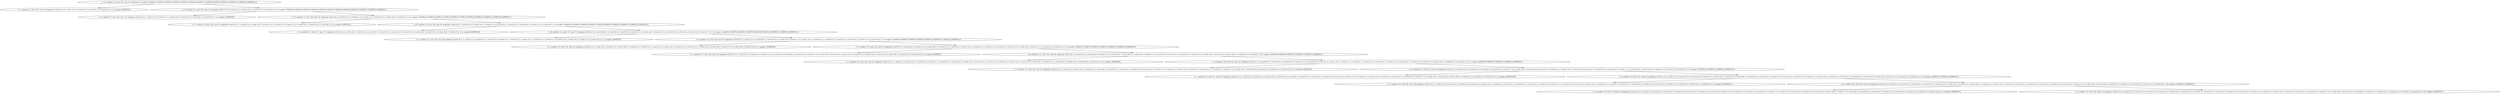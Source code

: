 digraph {
    0 [ label = "n=13, markers=0, start=32, stop=32, haplotype=[], samples=[SAMPLE1,SAMPLE2,SAMPLE3,SAMPLE4,SAMPLE5,SAMPLE6,SAMPLE7,SAMPLE8,SAMPLE9,SAMPLE10,SAMPLE11,SAMPLE12,SAMPLE13]" ]
    1 [ label = "n=1, markers=5, start=30, stop=34, haplotype=[chr9_30_G_T_1,chr9_31_A_C_0,chr9_32_G_T_0,chr9_33_A_C_0,chr9_34_G_T_1], samples=[SAMPLE1]" ]
    2 [ label = "n=12, markers=5, start=30, stop=34, haplotype=[chr9_30_G_T_0,chr9_31_A_C_0,chr9_32_G_T_0,chr9_33_A_C_0,chr9_34_G_T_0], samples=[SAMPLE2,SAMPLE3,SAMPLE4,SAMPLE5,SAMPLE6,SAMPLE7,SAMPLE8,SAMPLE9,SAMPLE10,SAMPLE11,SAMPLE12,SAMPLE13]" ]
    3 [ label = "n=1, markers=7, start=29, stop=35, haplotype=[chr9_29_A_C_1,chr9_30_G_T_0,chr9_31_A_C_0,chr9_32_G_T_0,chr9_33_A_C_0,chr9_34_G_T_0,chr9_35_A_C_1], samples=[SAMPLE2]" ]
    4 [ label = "n=11, markers=7, start=29, stop=35, haplotype=[chr9_29_A_C_0,chr9_30_G_T_0,chr9_31_A_C_0,chr9_32_G_T_0,chr9_33_A_C_0,chr9_34_G_T_0,chr9_35_A_C_0], samples=[SAMPLE3,SAMPLE4,SAMPLE5,SAMPLE6,SAMPLE7,SAMPLE8,SAMPLE9,SAMPLE10,SAMPLE11,SAMPLE12,SAMPLE13]" ]
    5 [ label = "n=1, markers=9, start=28, stop=36, haplotype=[chr9_28_G_T_1,chr9_29_A_C_0,chr9_30_G_T_0,chr9_31_A_C_0,chr9_32_G_T_0,chr9_33_A_C_0,chr9_34_G_T_0,chr9_35_A_C_0,chr9_36_G_T_1], samples=[SAMPLE3]" ]
    6 [ label = "n=10, markers=9, start=28, stop=36, haplotype=[chr9_28_G_T_0,chr9_29_A_C_0,chr9_30_G_T_0,chr9_31_A_C_0,chr9_32_G_T_0,chr9_33_A_C_0,chr9_34_G_T_0,chr9_35_A_C_0,chr9_36_G_T_0], samples=[SAMPLE4,SAMPLE5,SAMPLE6,SAMPLE7,SAMPLE8,SAMPLE9,SAMPLE10,SAMPLE11,SAMPLE12,SAMPLE13]" ]
    7 [ label = "n=1, markers=11, start=27, stop=37, haplotype=[chr9_27_A_C_1,chr9_28_G_T_0,chr9_29_A_C_0,chr9_30_G_T_0,chr9_31_A_C_0,chr9_32_G_T_0,chr9_33_A_C_0,chr9_34_G_T_0,chr9_35_A_C_0,chr9_36_G_T_0,chr9_37_A_C_1], samples=[SAMPLE4]" ]
    8 [ label = "n=9, markers=11, start=27, stop=37, haplotype=[chr9_27_A_C_0,chr9_28_G_T_0,chr9_29_A_C_0,chr9_30_G_T_0,chr9_31_A_C_0,chr9_32_G_T_0,chr9_33_A_C_0,chr9_34_G_T_0,chr9_35_A_C_0,chr9_36_G_T_0,chr9_37_A_C_0], samples=[SAMPLE5,SAMPLE6,SAMPLE7,SAMPLE8,SAMPLE9,SAMPLE10,SAMPLE11,SAMPLE12,SAMPLE13]" ]
    9 [ label = "n=1, markers=13, start=26, stop=38, haplotype=[chr9_26_G_T_1,chr9_27_A_C_0,chr9_28_G_T_0,chr9_29_A_C_0,chr9_30_G_T_0,chr9_31_A_C_0,chr9_32_G_T_0,chr9_33_A_C_0,chr9_34_G_T_0,chr9_35_A_C_0,chr9_36_G_T_0,chr9_37_A_C_0,chr9_38_G_T_1], samples=[SAMPLE5]" ]
    10 [ label = "n=8, markers=13, start=26, stop=38, haplotype=[chr9_26_G_T_0,chr9_27_A_C_0,chr9_28_G_T_0,chr9_29_A_C_0,chr9_30_G_T_0,chr9_31_A_C_0,chr9_32_G_T_0,chr9_33_A_C_0,chr9_34_G_T_0,chr9_35_A_C_0,chr9_36_G_T_0,chr9_37_A_C_0,chr9_38_G_T_0], samples=[SAMPLE6,SAMPLE7,SAMPLE8,SAMPLE9,SAMPLE10,SAMPLE11,SAMPLE12,SAMPLE13]" ]
    11 [ label = "n=1, markers=15, start=25, stop=39, haplotype=[chr9_25_A_C_1,chr9_26_G_T_0,chr9_27_A_C_0,chr9_28_G_T_0,chr9_29_A_C_0,chr9_30_G_T_0,chr9_31_A_C_0,chr9_32_G_T_0,chr9_33_A_C_0,chr9_34_G_T_0,chr9_35_A_C_0,chr9_36_G_T_0,chr9_37_A_C_0,chr9_38_G_T_0,chr9_39_A_C_1], samples=[SAMPLE6]" ]
    12 [ label = "n=7, markers=15, start=25, stop=39, haplotype=[chr9_25_A_C_0,chr9_26_G_T_0,chr9_27_A_C_0,chr9_28_G_T_0,chr9_29_A_C_0,chr9_30_G_T_0,chr9_31_A_C_0,chr9_32_G_T_0,chr9_33_A_C_0,chr9_34_G_T_0,chr9_35_A_C_0,chr9_36_G_T_0,chr9_37_A_C_0,chr9_38_G_T_0,chr9_39_A_C_0], samples=[SAMPLE7,SAMPLE8,SAMPLE9,SAMPLE10,SAMPLE11,SAMPLE12,SAMPLE13]" ]
    13 [ label = "n=1, markers=17, start=24, stop=40, haplotype=[chr9_24_G_T_1,chr9_25_A_C_0,chr9_26_G_T_0,chr9_27_A_C_0,chr9_28_G_T_0,chr9_29_A_C_0,chr9_30_G_T_0,chr9_31_A_C_0,chr9_32_G_T_0,chr9_33_A_C_0,chr9_34_G_T_0,chr9_35_A_C_0,chr9_36_G_T_0,chr9_37_A_C_0,chr9_38_G_T_0,chr9_39_A_C_0,chr9_40_G_T_1], samples=[SAMPLE7]" ]
    14 [ label = "n=6, markers=17, start=24, stop=40, haplotype=[chr9_24_G_T_0,chr9_25_A_C_0,chr9_26_G_T_0,chr9_27_A_C_0,chr9_28_G_T_0,chr9_29_A_C_0,chr9_30_G_T_0,chr9_31_A_C_0,chr9_32_G_T_0,chr9_33_A_C_0,chr9_34_G_T_0,chr9_35_A_C_0,chr9_36_G_T_0,chr9_37_A_C_0,chr9_38_G_T_0,chr9_39_A_C_0,chr9_40_G_T_0], samples=[SAMPLE8,SAMPLE9,SAMPLE10,SAMPLE11,SAMPLE12,SAMPLE13]" ]
    15 [ label = "n=1, markers=19, start=23, stop=41, haplotype=[chr9_23_A_C_1,chr9_24_G_T_0,chr9_25_A_C_0,chr9_26_G_T_0,chr9_27_A_C_0,chr9_28_G_T_0,chr9_29_A_C_0,chr9_30_G_T_0,chr9_31_A_C_0,chr9_32_G_T_0,chr9_33_A_C_0,chr9_34_G_T_0,chr9_35_A_C_0,chr9_36_G_T_0,chr9_37_A_C_0,chr9_38_G_T_0,chr9_39_A_C_0,chr9_40_G_T_0,chr9_41_A_C_1], samples=[SAMPLE8]" ]
    16 [ label = "n=5, markers=19, start=23, stop=41, haplotype=[chr9_23_A_C_0,chr9_24_G_T_0,chr9_25_A_C_0,chr9_26_G_T_0,chr9_27_A_C_0,chr9_28_G_T_0,chr9_29_A_C_0,chr9_30_G_T_0,chr9_31_A_C_0,chr9_32_G_T_0,chr9_33_A_C_0,chr9_34_G_T_0,chr9_35_A_C_0,chr9_36_G_T_0,chr9_37_A_C_0,chr9_38_G_T_0,chr9_39_A_C_0,chr9_40_G_T_0,chr9_41_A_C_0], samples=[SAMPLE9,SAMPLE10,SAMPLE11,SAMPLE12,SAMPLE13]" ]
    17 [ label = "n=1, markers=21, start=22, stop=42, haplotype=[chr9_22_G_T_1,chr9_23_A_C_0,chr9_24_G_T_0,chr9_25_A_C_0,chr9_26_G_T_0,chr9_27_A_C_0,chr9_28_G_T_0,chr9_29_A_C_0,chr9_30_G_T_0,chr9_31_A_C_0,chr9_32_G_T_0,chr9_33_A_C_0,chr9_34_G_T_0,chr9_35_A_C_0,chr9_36_G_T_0,chr9_37_A_C_0,chr9_38_G_T_0,chr9_39_A_C_0,chr9_40_G_T_0,chr9_41_A_C_0,chr9_42_G_T_1], samples=[SAMPLE9]" ]
    18 [ label = "n=4, markers=21, start=22, stop=42, haplotype=[chr9_22_G_T_0,chr9_23_A_C_0,chr9_24_G_T_0,chr9_25_A_C_0,chr9_26_G_T_0,chr9_27_A_C_0,chr9_28_G_T_0,chr9_29_A_C_0,chr9_30_G_T_0,chr9_31_A_C_0,chr9_32_G_T_0,chr9_33_A_C_0,chr9_34_G_T_0,chr9_35_A_C_0,chr9_36_G_T_0,chr9_37_A_C_0,chr9_38_G_T_0,chr9_39_A_C_0,chr9_40_G_T_0,chr9_41_A_C_0,chr9_42_G_T_0], samples=[SAMPLE10,SAMPLE11,SAMPLE12,SAMPLE13]" ]
    19 [ label = "n=1, markers=23, start=21, stop=43, haplotype=[chr9_21_A_C_1,chr9_22_G_T_0,chr9_23_A_C_0,chr9_24_G_T_0,chr9_25_A_C_0,chr9_26_G_T_0,chr9_27_A_C_0,chr9_28_G_T_0,chr9_29_A_C_0,chr9_30_G_T_0,chr9_31_A_C_0,chr9_32_G_T_0,chr9_33_A_C_0,chr9_34_G_T_0,chr9_35_A_C_0,chr9_36_G_T_0,chr9_37_A_C_0,chr9_38_G_T_0,chr9_39_A_C_0,chr9_40_G_T_0,chr9_41_A_C_0,chr9_42_G_T_0,chr9_43_A_C_1], samples=[SAMPLE10]" ]
    20 [ label = "n=3, markers=23, start=21, stop=43, haplotype=[chr9_21_A_C_0,chr9_22_G_T_0,chr9_23_A_C_0,chr9_24_G_T_0,chr9_25_A_C_0,chr9_26_G_T_0,chr9_27_A_C_0,chr9_28_G_T_0,chr9_29_A_C_0,chr9_30_G_T_0,chr9_31_A_C_0,chr9_32_G_T_0,chr9_33_A_C_0,chr9_34_G_T_0,chr9_35_A_C_0,chr9_36_G_T_0,chr9_37_A_C_0,chr9_38_G_T_0,chr9_39_A_C_0,chr9_40_G_T_0,chr9_41_A_C_0,chr9_42_G_T_0,chr9_43_A_C_0], samples=[SAMPLE11,SAMPLE12,SAMPLE13]" ]
    21 [ label = "n=1, markers=25, start=20, stop=44, haplotype=[chr9_20_G_T_1,chr9_21_A_C_0,chr9_22_G_T_0,chr9_23_A_C_0,chr9_24_G_T_0,chr9_25_A_C_0,chr9_26_G_T_0,chr9_27_A_C_0,chr9_28_G_T_0,chr9_29_A_C_0,chr9_30_G_T_0,chr9_31_A_C_0,chr9_32_G_T_0,chr9_33_A_C_0,chr9_34_G_T_0,chr9_35_A_C_0,chr9_36_G_T_0,chr9_37_A_C_0,chr9_38_G_T_0,chr9_39_A_C_0,chr9_40_G_T_0,chr9_41_A_C_0,chr9_42_G_T_0,chr9_43_A_C_0,chr9_44_G_T_1], samples=[SAMPLE11]" ]
    22 [ label = "n=2, markers=25, start=20, stop=44, haplotype=[chr9_20_G_T_0,chr9_21_A_C_0,chr9_22_G_T_0,chr9_23_A_C_0,chr9_24_G_T_0,chr9_25_A_C_0,chr9_26_G_T_0,chr9_27_A_C_0,chr9_28_G_T_0,chr9_29_A_C_0,chr9_30_G_T_0,chr9_31_A_C_0,chr9_32_G_T_0,chr9_33_A_C_0,chr9_34_G_T_0,chr9_35_A_C_0,chr9_36_G_T_0,chr9_37_A_C_0,chr9_38_G_T_0,chr9_39_A_C_0,chr9_40_G_T_0,chr9_41_A_C_0,chr9_42_G_T_0,chr9_43_A_C_0,chr9_44_G_T_0], samples=[SAMPLE12,SAMPLE13]" ]
    23 [ label = "n=1, markers=27, start=19, stop=45, haplotype=[chr9_19_A_C_1,chr9_20_G_T_0,chr9_21_A_C_0,chr9_22_G_T_0,chr9_23_A_C_0,chr9_24_G_T_0,chr9_25_A_C_0,chr9_26_G_T_0,chr9_27_A_C_0,chr9_28_G_T_0,chr9_29_A_C_0,chr9_30_G_T_0,chr9_31_A_C_0,chr9_32_G_T_0,chr9_33_A_C_0,chr9_34_G_T_0,chr9_35_A_C_0,chr9_36_G_T_0,chr9_37_A_C_0,chr9_38_G_T_0,chr9_39_A_C_0,chr9_40_G_T_0,chr9_41_A_C_0,chr9_42_G_T_0,chr9_43_A_C_0,chr9_44_G_T_0,chr9_45_A_C_1], samples=[SAMPLE12]" ]
    24 [ label = "n=1, markers=27, start=19, stop=45, haplotype=[chr9_19_A_C_0,chr9_20_G_T_0,chr9_21_A_C_0,chr9_22_G_T_0,chr9_23_A_C_0,chr9_24_G_T_0,chr9_25_A_C_0,chr9_26_G_T_0,chr9_27_A_C_0,chr9_28_G_T_0,chr9_29_A_C_0,chr9_30_G_T_0,chr9_31_A_C_0,chr9_32_G_T_0,chr9_33_A_C_0,chr9_34_G_T_0,chr9_35_A_C_0,chr9_36_G_T_0,chr9_37_A_C_0,chr9_38_G_T_0,chr9_39_A_C_0,chr9_40_G_T_0,chr9_41_A_C_0,chr9_42_G_T_0,chr9_43_A_C_0,chr9_44_G_T_0,chr9_45_A_C_0], samples=[SAMPLE13]" ]
    0 -> 1 [ ]
    0 -> 2 [ ]
    2 -> 3 [ ]
    2 -> 4 [ ]
    4 -> 5 [ ]
    4 -> 6 [ ]
    6 -> 7 [ ]
    6 -> 8 [ ]
    8 -> 9 [ ]
    8 -> 10 [ ]
    10 -> 11 [ ]
    10 -> 12 [ ]
    12 -> 13 [ ]
    12 -> 14 [ ]
    14 -> 15 [ ]
    14 -> 16 [ ]
    16 -> 17 [ ]
    16 -> 18 [ ]
    18 -> 19 [ ]
    18 -> 20 [ ]
    20 -> 21 [ ]
    20 -> 22 [ ]
    22 -> 23 [ ]
    22 -> 24 [ ]
}
